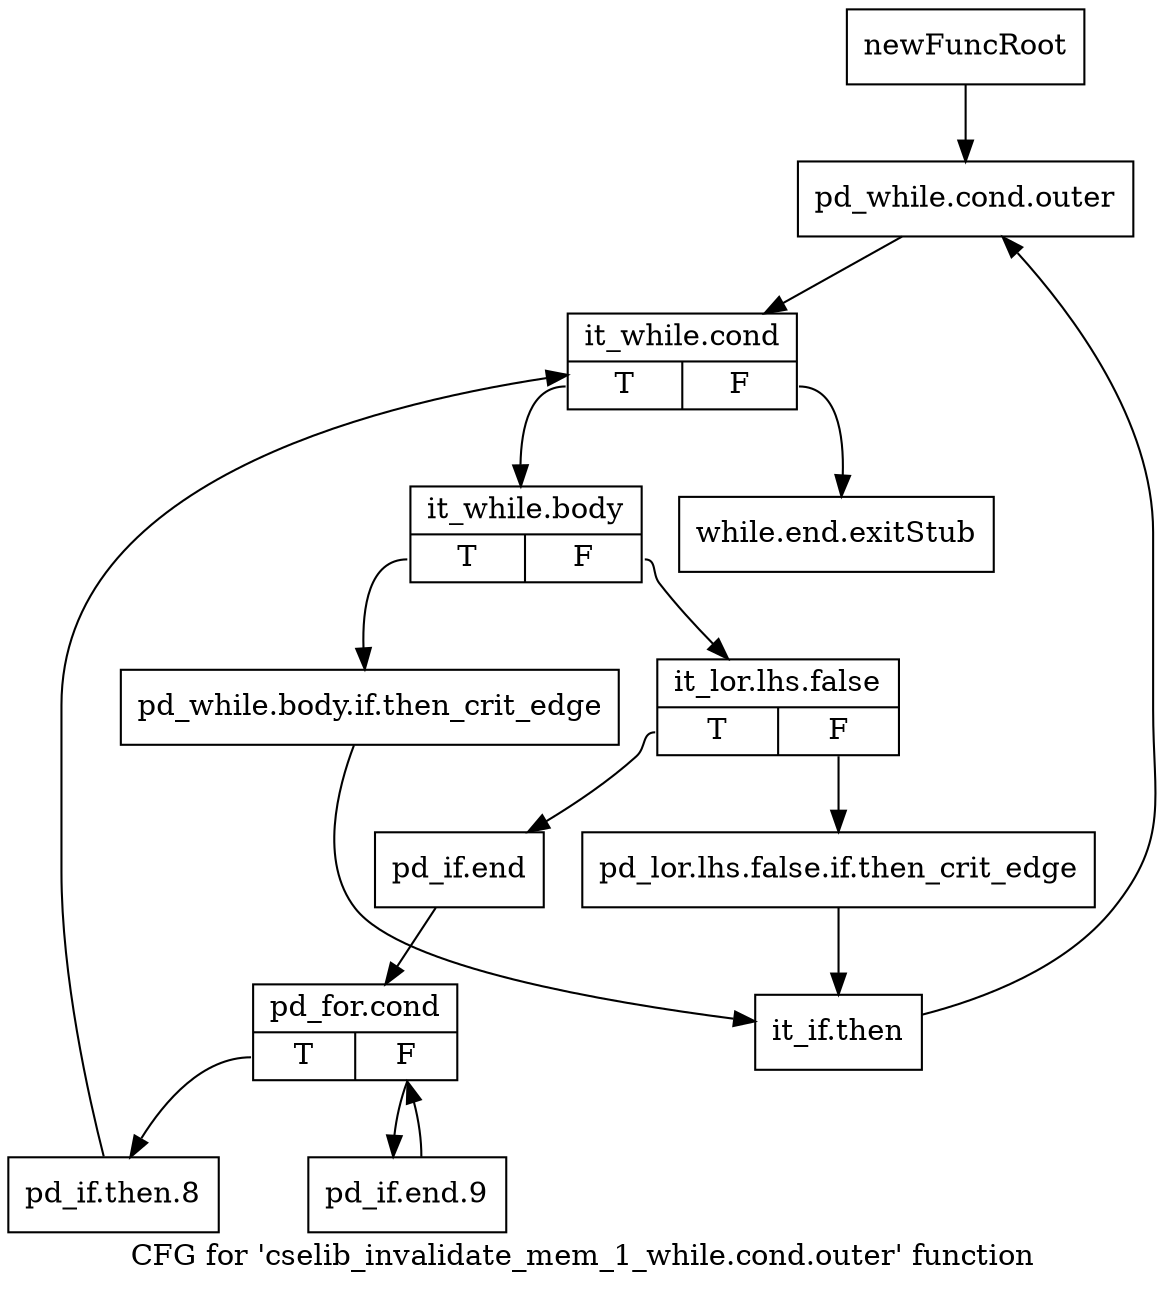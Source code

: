 digraph "CFG for 'cselib_invalidate_mem_1_while.cond.outer' function" {
	label="CFG for 'cselib_invalidate_mem_1_while.cond.outer' function";

	Node0xa9c4110 [shape=record,label="{newFuncRoot}"];
	Node0xa9c4110 -> Node0xaa240c0;
	Node0xaa23c10 [shape=record,label="{while.end.exitStub}"];
	Node0xaa240c0 [shape=record,label="{pd_while.cond.outer}"];
	Node0xaa240c0 -> Node0xaa24110;
	Node0xaa24110 [shape=record,label="{it_while.cond|{<s0>T|<s1>F}}"];
	Node0xaa24110:s0 -> Node0xaa24160;
	Node0xaa24110:s1 -> Node0xaa23c10;
	Node0xaa24160 [shape=record,label="{it_while.body|{<s0>T|<s1>F}}"];
	Node0xaa24160:s0 -> Node0xaa24390;
	Node0xaa24160:s1 -> Node0xaa241b0;
	Node0xaa241b0 [shape=record,label="{it_lor.lhs.false|{<s0>T|<s1>F}}"];
	Node0xaa241b0:s0 -> Node0xaa24250;
	Node0xaa241b0:s1 -> Node0xaa24200;
	Node0xaa24200 [shape=record,label="{pd_lor.lhs.false.if.then_crit_edge}"];
	Node0xaa24200 -> Node0xaa243e0;
	Node0xaa24250 [shape=record,label="{pd_if.end}"];
	Node0xaa24250 -> Node0xaa242a0;
	Node0xaa242a0 [shape=record,label="{pd_for.cond|{<s0>T|<s1>F}}"];
	Node0xaa242a0:s0 -> Node0xaa24340;
	Node0xaa242a0:s1 -> Node0xaa242f0;
	Node0xaa242f0 [shape=record,label="{pd_if.end.9}"];
	Node0xaa242f0 -> Node0xaa242a0;
	Node0xaa24340 [shape=record,label="{pd_if.then.8}"];
	Node0xaa24340 -> Node0xaa24110;
	Node0xaa24390 [shape=record,label="{pd_while.body.if.then_crit_edge}"];
	Node0xaa24390 -> Node0xaa243e0;
	Node0xaa243e0 [shape=record,label="{it_if.then}"];
	Node0xaa243e0 -> Node0xaa240c0;
}
